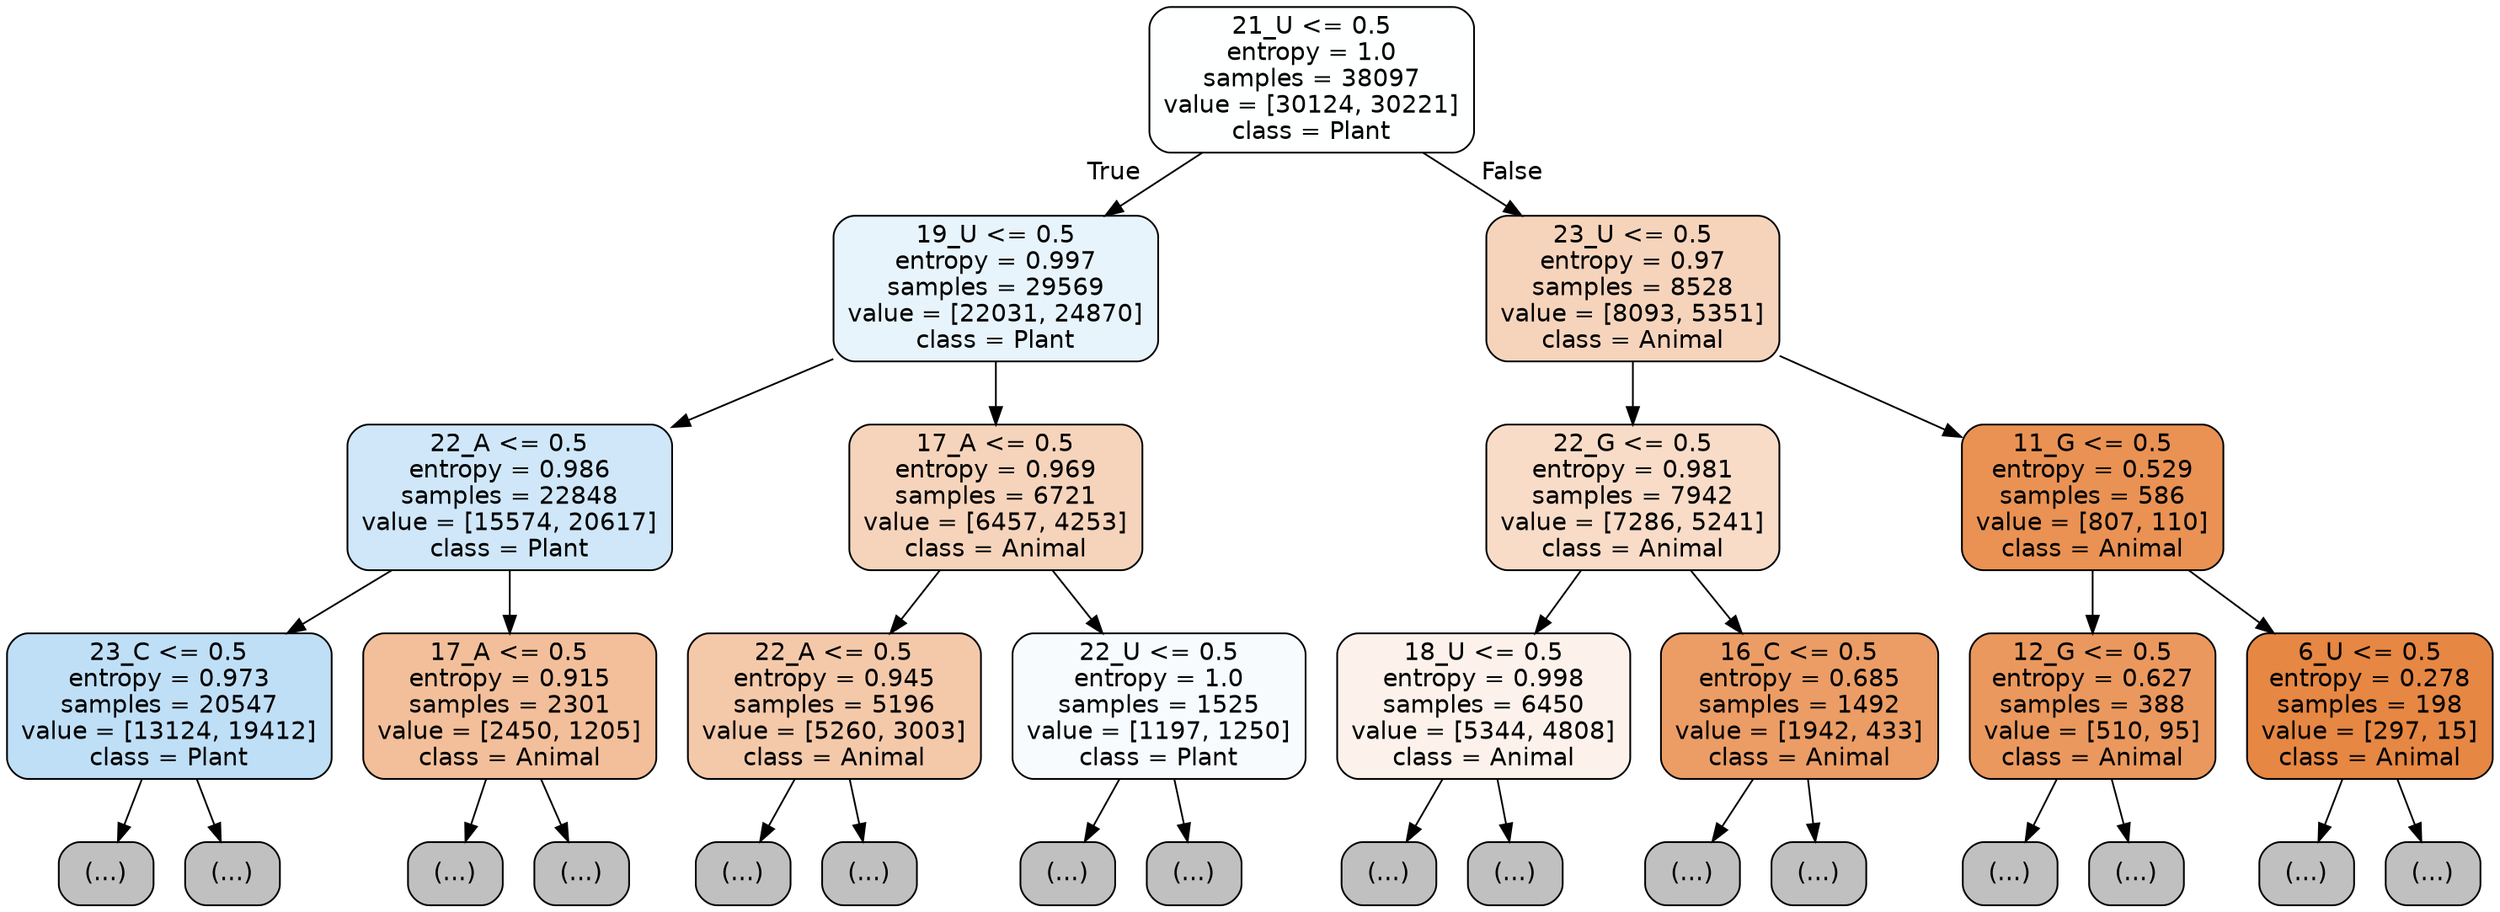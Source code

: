digraph Tree {
node [shape=box, style="filled, rounded", color="black", fontname="helvetica"] ;
edge [fontname="helvetica"] ;
0 [label="21_U <= 0.5\nentropy = 1.0\nsamples = 38097\nvalue = [30124, 30221]\nclass = Plant", fillcolor="#feffff"] ;
1 [label="19_U <= 0.5\nentropy = 0.997\nsamples = 29569\nvalue = [22031, 24870]\nclass = Plant", fillcolor="#e8f4fc"] ;
0 -> 1 [labeldistance=2.5, labelangle=45, headlabel="True"] ;
2 [label="22_A <= 0.5\nentropy = 0.986\nsamples = 22848\nvalue = [15574, 20617]\nclass = Plant", fillcolor="#cfe7f9"] ;
1 -> 2 ;
3 [label="23_C <= 0.5\nentropy = 0.973\nsamples = 20547\nvalue = [13124, 19412]\nclass = Plant", fillcolor="#bfdff7"] ;
2 -> 3 ;
4 [label="(...)", fillcolor="#C0C0C0"] ;
3 -> 4 ;
8649 [label="(...)", fillcolor="#C0C0C0"] ;
3 -> 8649 ;
8908 [label="17_A <= 0.5\nentropy = 0.915\nsamples = 2301\nvalue = [2450, 1205]\nclass = Animal", fillcolor="#f2bf9a"] ;
2 -> 8908 ;
8909 [label="(...)", fillcolor="#C0C0C0"] ;
8908 -> 8909 ;
9730 [label="(...)", fillcolor="#C0C0C0"] ;
8908 -> 9730 ;
10053 [label="17_A <= 0.5\nentropy = 0.969\nsamples = 6721\nvalue = [6457, 4253]\nclass = Animal", fillcolor="#f6d4bb"] ;
1 -> 10053 ;
10054 [label="22_A <= 0.5\nentropy = 0.945\nsamples = 5196\nvalue = [5260, 3003]\nclass = Animal", fillcolor="#f4c9aa"] ;
10053 -> 10054 ;
10055 [label="(...)", fillcolor="#C0C0C0"] ;
10054 -> 10055 ;
12390 [label="(...)", fillcolor="#C0C0C0"] ;
10054 -> 12390 ;
12765 [label="22_U <= 0.5\nentropy = 1.0\nsamples = 1525\nvalue = [1197, 1250]\nclass = Plant", fillcolor="#f7fbfe"] ;
10053 -> 12765 ;
12766 [label="(...)", fillcolor="#C0C0C0"] ;
12765 -> 12766 ;
13425 [label="(...)", fillcolor="#C0C0C0"] ;
12765 -> 13425 ;
13502 [label="23_U <= 0.5\nentropy = 0.97\nsamples = 8528\nvalue = [8093, 5351]\nclass = Animal", fillcolor="#f6d4bc"] ;
0 -> 13502 [labeldistance=2.5, labelangle=-45, headlabel="False"] ;
13503 [label="22_G <= 0.5\nentropy = 0.981\nsamples = 7942\nvalue = [7286, 5241]\nclass = Animal", fillcolor="#f8dcc7"] ;
13502 -> 13503 ;
13504 [label="18_U <= 0.5\nentropy = 0.998\nsamples = 6450\nvalue = [5344, 4808]\nclass = Animal", fillcolor="#fcf2eb"] ;
13503 -> 13504 ;
13505 [label="(...)", fillcolor="#C0C0C0"] ;
13504 -> 13505 ;
15596 [label="(...)", fillcolor="#C0C0C0"] ;
13504 -> 15596 ;
16461 [label="16_C <= 0.5\nentropy = 0.685\nsamples = 1492\nvalue = [1942, 433]\nclass = Animal", fillcolor="#eb9d65"] ;
13503 -> 16461 ;
16462 [label="(...)", fillcolor="#C0C0C0"] ;
16461 -> 16462 ;
16925 [label="(...)", fillcolor="#C0C0C0"] ;
16461 -> 16925 ;
17016 [label="11_G <= 0.5\nentropy = 0.529\nsamples = 586\nvalue = [807, 110]\nclass = Animal", fillcolor="#e99254"] ;
13502 -> 17016 ;
17017 [label="12_G <= 0.5\nentropy = 0.627\nsamples = 388\nvalue = [510, 95]\nclass = Animal", fillcolor="#ea985e"] ;
17016 -> 17017 ;
17018 [label="(...)", fillcolor="#C0C0C0"] ;
17017 -> 17018 ;
17129 [label="(...)", fillcolor="#C0C0C0"] ;
17017 -> 17129 ;
17186 [label="6_U <= 0.5\nentropy = 0.278\nsamples = 198\nvalue = [297, 15]\nclass = Animal", fillcolor="#e68743"] ;
17016 -> 17186 ;
17187 [label="(...)", fillcolor="#C0C0C0"] ;
17186 -> 17187 ;
17224 [label="(...)", fillcolor="#C0C0C0"] ;
17186 -> 17224 ;
}